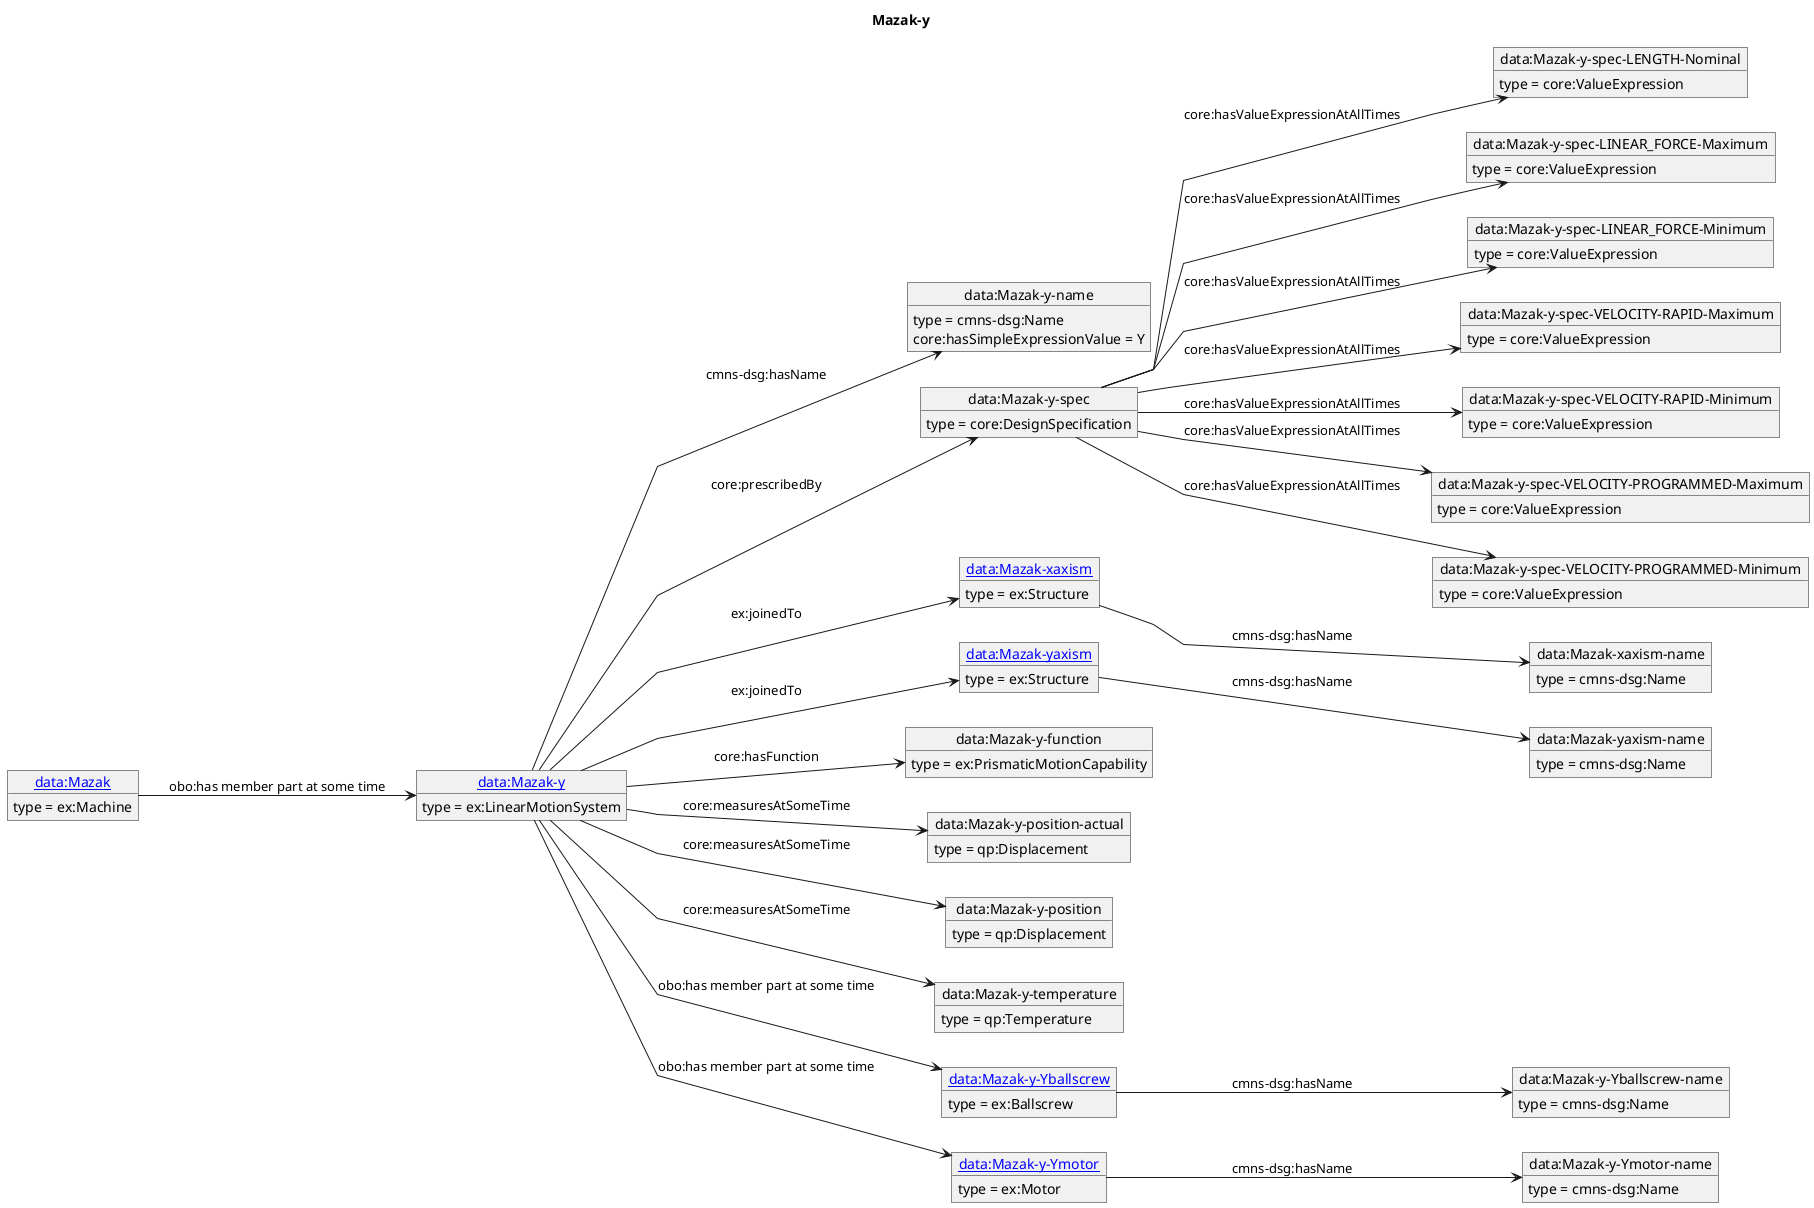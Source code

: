 @startuml
skinparam linetype polyline
left to right direction
title Mazak-y
object "[[./Mazak-y.html data:Mazak-y]]" as o1 {
 type = ex:LinearMotionSystem
 }
object "data:Mazak-y-name" as o2 {
 type = cmns-dsg:Name
 }
object "data:Mazak-y-spec" as o3 {
 type = core:DesignSpecification
 }
object "data:Mazak-y-spec-LENGTH-Nominal" as o4 {
 type = core:ValueExpression
 }
object "data:Mazak-y-spec-LINEAR_FORCE-Maximum" as o5 {
 type = core:ValueExpression
 }
object "data:Mazak-y-spec-LINEAR_FORCE-Minimum" as o6 {
 type = core:ValueExpression
 }
object "data:Mazak-y-spec-VELOCITY-RAPID-Maximum" as o7 {
 type = core:ValueExpression
 }
object "data:Mazak-y-spec-VELOCITY-RAPID-Minimum" as o8 {
 type = core:ValueExpression
 }
object "data:Mazak-y-spec-VELOCITY-PROGRAMMED-Maximum" as o9 {
 type = core:ValueExpression
 }
object "data:Mazak-y-spec-VELOCITY-PROGRAMMED-Minimum" as o10 {
 type = core:ValueExpression
 }
object "[[./Mazak-xaxism.html data:Mazak-xaxism]]" as o11 {
 type = ex:Structure
 }
object "data:Mazak-xaxism-name" as o12 {
 type = cmns-dsg:Name
 }
object "[[./Mazak-yaxism.html data:Mazak-yaxism]]" as o13 {
 type = ex:Structure
 }
object "data:Mazak-yaxism-name" as o14 {
 type = cmns-dsg:Name
 }
object "data:Mazak-y-function" as o15 {
 type = ex:PrismaticMotionCapability
 }
object "data:Mazak-y-position-actual" as o16 {
 type = qp:Displacement
 }
object "data:Mazak-y-position" as o17 {
 type = qp:Displacement
 }
object "data:Mazak-y-temperature" as o18 {
 type = qp:Temperature
 }
object "[[./Mazak-y-Yballscrew.html data:Mazak-y-Yballscrew]]" as o19 {
 type = ex:Ballscrew
 }
object "data:Mazak-y-Yballscrew-name" as o20 {
 type = cmns-dsg:Name
 }
object "[[./Mazak-y-Ymotor.html data:Mazak-y-Ymotor]]" as o21 {
 type = ex:Motor
 }
object "data:Mazak-y-Ymotor-name" as o22 {
 type = cmns-dsg:Name
 }
object "[[./Mazak.html data:Mazak]]" as o23 {
 type = ex:Machine
 }
o1 --> o2 : cmns-dsg:hasName
o2 : core:hasSimpleExpressionValue = Y
o1 --> o3 : core:prescribedBy
o3 --> o4 : core:hasValueExpressionAtAllTimes
o3 --> o5 : core:hasValueExpressionAtAllTimes
o3 --> o6 : core:hasValueExpressionAtAllTimes
o3 --> o7 : core:hasValueExpressionAtAllTimes
o3 --> o8 : core:hasValueExpressionAtAllTimes
o3 --> o9 : core:hasValueExpressionAtAllTimes
o3 --> o10 : core:hasValueExpressionAtAllTimes
o1 --> o11 : ex:joinedTo
o11 --> o12 : cmns-dsg:hasName
o1 --> o13 : ex:joinedTo
o13 --> o14 : cmns-dsg:hasName
o1 --> o15 : core:hasFunction
o1 --> o16 : core:measuresAtSomeTime
o1 --> o17 : core:measuresAtSomeTime
o1 --> o18 : core:measuresAtSomeTime
o1 --> o19 : obo:has member part at some time
o19 --> o20 : cmns-dsg:hasName
o1 --> o21 : obo:has member part at some time
o21 --> o22 : cmns-dsg:hasName
o23 --> o1 : obo:has member part at some time
@enduml
